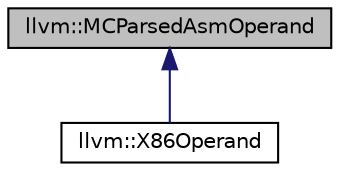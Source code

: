 digraph "llvm::MCParsedAsmOperand"
{
 // LATEX_PDF_SIZE
  bgcolor="transparent";
  edge [fontname="Helvetica",fontsize="10",labelfontname="Helvetica",labelfontsize="10"];
  node [fontname="Helvetica",fontsize="10",shape="box"];
  Node1 [label="llvm::MCParsedAsmOperand",height=0.2,width=0.4,color="black", fillcolor="grey75", style="filled", fontcolor="black",tooltip="MCParsedAsmOperand - This abstract class represents a source-level assembly instruction operand."];
  Node1 -> Node2 [dir="back",color="midnightblue",fontsize="10",style="solid",fontname="Helvetica"];
  Node2 [label="llvm::X86Operand",height=0.2,width=0.4,color="black",URL="$structllvm_1_1X86Operand.html",tooltip="X86Operand - Instances of this class represent a parsed X86 machine instruction."];
}

